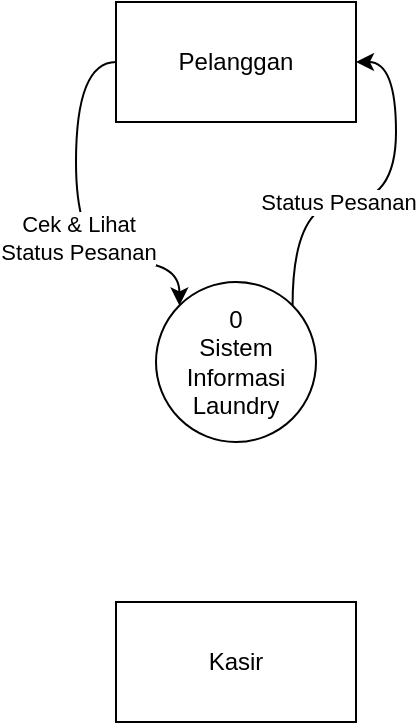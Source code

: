 <mxfile version="27.2.0">
  <diagram name="Page-1" id="P_VGMUr9Q4UGUEDotRY4">
    <mxGraphModel dx="651" dy="361" grid="1" gridSize="10" guides="1" tooltips="1" connect="1" arrows="1" fold="1" page="1" pageScale="1" pageWidth="827" pageHeight="1169" math="0" shadow="0">
      <root>
        <mxCell id="0" />
        <mxCell id="1" parent="0" />
        <mxCell id="WvAAO069rMZkBU2wUNpd-5" style="edgeStyle=orthogonalEdgeStyle;rounded=0;orthogonalLoop=1;jettySize=auto;html=1;exitX=0;exitY=0.5;exitDx=0;exitDy=0;entryX=0;entryY=0;entryDx=0;entryDy=0;curved=1;" edge="1" parent="1" source="WvAAO069rMZkBU2wUNpd-1" target="WvAAO069rMZkBU2wUNpd-3">
          <mxGeometry relative="1" as="geometry">
            <Array as="points">
              <mxPoint x="300" y="90" />
              <mxPoint x="300" y="190" />
              <mxPoint x="352" y="190" />
            </Array>
          </mxGeometry>
        </mxCell>
        <mxCell id="WvAAO069rMZkBU2wUNpd-6" value="Cek &amp;amp; Lihat&lt;br&gt;Status Pesanan" style="edgeLabel;html=1;align=center;verticalAlign=middle;resizable=0;points=[];" vertex="1" connectable="0" parent="WvAAO069rMZkBU2wUNpd-5">
          <mxGeometry x="0.117" y="1" relative="1" as="geometry">
            <mxPoint as="offset" />
          </mxGeometry>
        </mxCell>
        <mxCell id="WvAAO069rMZkBU2wUNpd-1" value="Pelanggan" style="rounded=0;whiteSpace=wrap;html=1;" vertex="1" parent="1">
          <mxGeometry x="320" y="60" width="120" height="60" as="geometry" />
        </mxCell>
        <mxCell id="WvAAO069rMZkBU2wUNpd-2" value="Kasir" style="rounded=0;whiteSpace=wrap;html=1;" vertex="1" parent="1">
          <mxGeometry x="320" y="360" width="120" height="60" as="geometry" />
        </mxCell>
        <mxCell id="WvAAO069rMZkBU2wUNpd-7" style="edgeStyle=orthogonalEdgeStyle;rounded=0;orthogonalLoop=1;jettySize=auto;html=1;exitX=1;exitY=0;exitDx=0;exitDy=0;entryX=1;entryY=0.5;entryDx=0;entryDy=0;curved=1;" edge="1" parent="1" source="WvAAO069rMZkBU2wUNpd-3" target="WvAAO069rMZkBU2wUNpd-1">
          <mxGeometry relative="1" as="geometry" />
        </mxCell>
        <mxCell id="WvAAO069rMZkBU2wUNpd-8" value="Status Pesanan" style="edgeLabel;html=1;align=center;verticalAlign=middle;resizable=0;points=[];fontFamily=Helvetica;fontSize=11;fontColor=default;labelBackgroundColor=default;" vertex="1" connectable="0" parent="WvAAO069rMZkBU2wUNpd-7">
          <mxGeometry x="-0.234" relative="1" as="geometry">
            <mxPoint as="offset" />
          </mxGeometry>
        </mxCell>
        <mxCell id="WvAAO069rMZkBU2wUNpd-3" value="0&lt;br&gt;Sistem Informasi Laundry" style="ellipse;whiteSpace=wrap;html=1;aspect=fixed;" vertex="1" parent="1">
          <mxGeometry x="340" y="200" width="80" height="80" as="geometry" />
        </mxCell>
      </root>
    </mxGraphModel>
  </diagram>
</mxfile>
